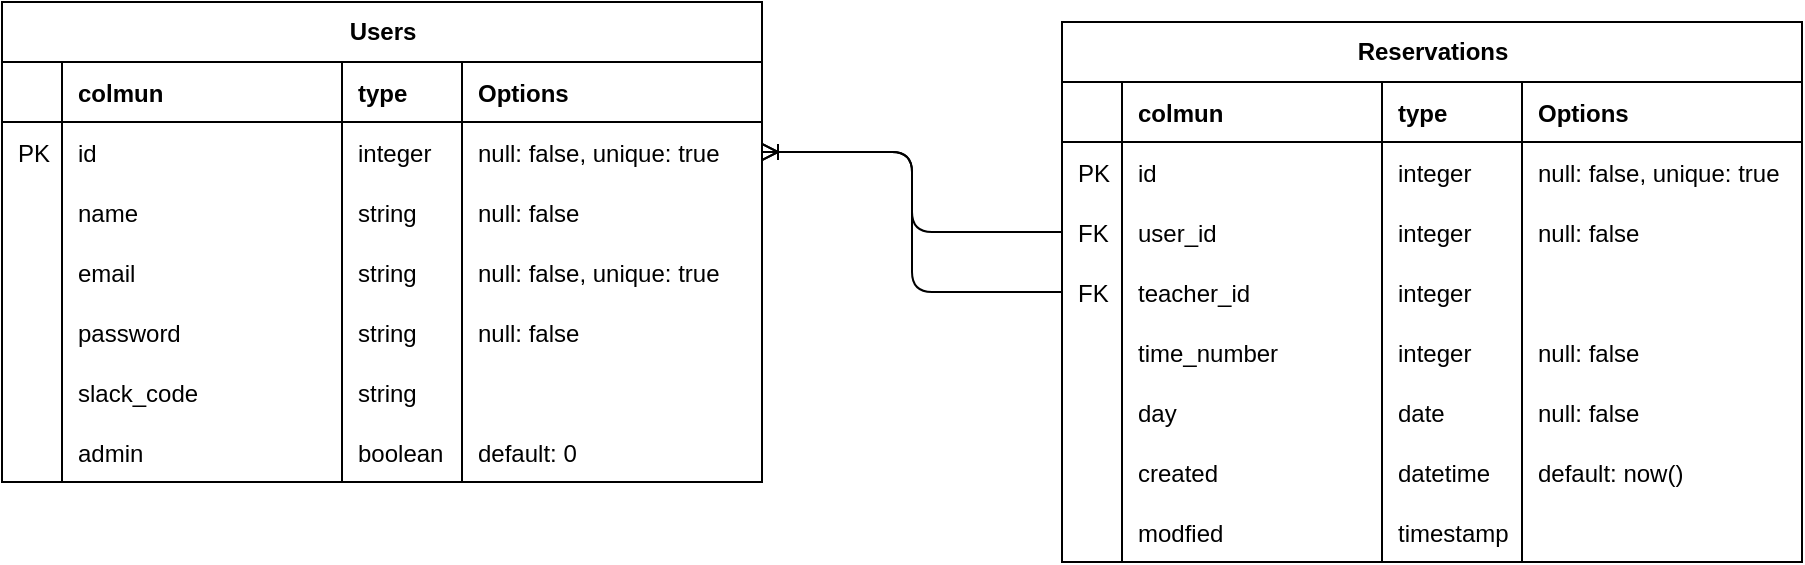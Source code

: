 <mxfile>
    <diagram id="R2lEEEUBdFMjLlhIrx00" name="Page-1">
        <mxGraphModel dx="653" dy="680" grid="1" gridSize="10" guides="1" tooltips="1" connect="1" arrows="1" fold="1" page="1" pageScale="1" pageWidth="1100" pageHeight="850" math="0" shadow="0" extFonts="Permanent Marker^https://fonts.googleapis.com/css?family=Permanent+Marker">
            <root>
                <mxCell id="0"/>
                <mxCell id="1" parent="0"/>
                <mxCell id="9zkHAo0U01--tT_nsvhs-4" value="Users" style="shape=table;startSize=30;container=1;collapsible=1;childLayout=tableLayout;fixedRows=1;rowLines=0;fontStyle=1;align=center;resizeLast=1;html=1;direction=east;" parent="1" vertex="1">
                    <mxGeometry x="120" y="30" width="380" height="240" as="geometry">
                        <mxRectangle x="380" y="440" width="60" height="30" as="alternateBounds"/>
                    </mxGeometry>
                </mxCell>
                <mxCell id="9zkHAo0U01--tT_nsvhs-8" value="" style="shape=partialRectangle;collapsible=0;dropTarget=0;pointerEvents=0;fillColor=none;top=0;left=0;bottom=1;right=0;points=[[0,0.5],[1,0.5]];portConstraint=eastwest;" parent="9zkHAo0U01--tT_nsvhs-4" vertex="1">
                    <mxGeometry y="30" width="380" height="30" as="geometry"/>
                </mxCell>
                <mxCell id="KC7AhWleOj4YjxLJDr-f-1" style="shape=partialRectangle;connectable=0;fillColor=none;top=0;left=0;bottom=0;right=0;align=left;spacingLeft=6;fontStyle=1;overflow=hidden;" parent="9zkHAo0U01--tT_nsvhs-8" vertex="1">
                    <mxGeometry width="30" height="30" as="geometry">
                        <mxRectangle width="30" height="30" as="alternateBounds"/>
                    </mxGeometry>
                </mxCell>
                <mxCell id="9zkHAo0U01--tT_nsvhs-39" value="colmun" style="shape=partialRectangle;connectable=0;fillColor=none;top=0;left=0;bottom=0;right=0;align=left;spacingLeft=6;fontStyle=1;overflow=hidden;" parent="9zkHAo0U01--tT_nsvhs-8" vertex="1">
                    <mxGeometry x="30" width="140" height="30" as="geometry">
                        <mxRectangle width="140" height="30" as="alternateBounds"/>
                    </mxGeometry>
                </mxCell>
                <mxCell id="9zkHAo0U01--tT_nsvhs-36" value="type" style="shape=partialRectangle;connectable=0;fillColor=none;top=0;left=0;bottom=0;right=0;align=left;spacingLeft=6;fontStyle=1;overflow=hidden;" parent="9zkHAo0U01--tT_nsvhs-8" vertex="1">
                    <mxGeometry x="170" width="60.0" height="30" as="geometry">
                        <mxRectangle width="60.0" height="30" as="alternateBounds"/>
                    </mxGeometry>
                </mxCell>
                <mxCell id="9zkHAo0U01--tT_nsvhs-10" value="Options" style="shape=partialRectangle;connectable=0;fillColor=none;top=0;left=0;bottom=0;right=0;align=left;spacingLeft=6;fontStyle=1;overflow=hidden;" parent="9zkHAo0U01--tT_nsvhs-8" vertex="1">
                    <mxGeometry x="230.0" width="150.0" height="30" as="geometry">
                        <mxRectangle width="150.0" height="30" as="alternateBounds"/>
                    </mxGeometry>
                </mxCell>
                <mxCell id="9zkHAo0U01--tT_nsvhs-11" value="" style="shape=partialRectangle;collapsible=0;dropTarget=0;pointerEvents=0;fillColor=none;top=0;left=0;bottom=0;right=0;points=[[0,0.5],[1,0.5]];portConstraint=eastwest;" parent="9zkHAo0U01--tT_nsvhs-4" vertex="1">
                    <mxGeometry y="60" width="380" height="30" as="geometry"/>
                </mxCell>
                <mxCell id="KC7AhWleOj4YjxLJDr-f-2" value="PK" style="shape=partialRectangle;connectable=0;fillColor=none;top=0;left=0;bottom=0;right=0;align=left;spacingLeft=6;overflow=hidden;" parent="9zkHAo0U01--tT_nsvhs-11" vertex="1">
                    <mxGeometry width="30" height="30" as="geometry">
                        <mxRectangle width="30" height="30" as="alternateBounds"/>
                    </mxGeometry>
                </mxCell>
                <mxCell id="9zkHAo0U01--tT_nsvhs-40" value="id" style="shape=partialRectangle;connectable=0;fillColor=none;top=0;left=0;bottom=0;right=0;align=left;spacingLeft=6;overflow=hidden;" parent="9zkHAo0U01--tT_nsvhs-11" vertex="1">
                    <mxGeometry x="30" width="140" height="30" as="geometry">
                        <mxRectangle width="140" height="30" as="alternateBounds"/>
                    </mxGeometry>
                </mxCell>
                <mxCell id="9zkHAo0U01--tT_nsvhs-37" value="integer" style="shape=partialRectangle;connectable=0;fillColor=none;top=0;left=0;bottom=0;right=0;align=left;spacingLeft=6;overflow=hidden;" parent="9zkHAo0U01--tT_nsvhs-11" vertex="1">
                    <mxGeometry x="170" width="60.0" height="30" as="geometry">
                        <mxRectangle width="60.0" height="30" as="alternateBounds"/>
                    </mxGeometry>
                </mxCell>
                <mxCell id="9zkHAo0U01--tT_nsvhs-13" value="null: false, unique: true" style="shape=partialRectangle;connectable=0;fillColor=none;top=0;left=0;bottom=0;right=0;align=left;spacingLeft=6;overflow=hidden;" parent="9zkHAo0U01--tT_nsvhs-11" vertex="1">
                    <mxGeometry x="230.0" width="150.0" height="30" as="geometry">
                        <mxRectangle width="150.0" height="30" as="alternateBounds"/>
                    </mxGeometry>
                </mxCell>
                <mxCell id="_vR3nj1laZdZThRFA7n--1" style="shape=partialRectangle;collapsible=0;dropTarget=0;pointerEvents=0;fillColor=none;top=0;left=0;bottom=0;right=0;points=[[0,0.5],[1,0.5]];portConstraint=eastwest;" parent="9zkHAo0U01--tT_nsvhs-4" vertex="1">
                    <mxGeometry y="90" width="380" height="30" as="geometry"/>
                </mxCell>
                <mxCell id="_vR3nj1laZdZThRFA7n--2" style="shape=partialRectangle;connectable=0;fillColor=none;top=0;left=0;bottom=0;right=0;align=left;spacingLeft=6;overflow=hidden;" parent="_vR3nj1laZdZThRFA7n--1" vertex="1">
                    <mxGeometry width="30" height="30" as="geometry">
                        <mxRectangle width="30" height="30" as="alternateBounds"/>
                    </mxGeometry>
                </mxCell>
                <mxCell id="_vR3nj1laZdZThRFA7n--3" value="name" style="shape=partialRectangle;connectable=0;fillColor=none;top=0;left=0;bottom=0;right=0;align=left;spacingLeft=6;overflow=hidden;" parent="_vR3nj1laZdZThRFA7n--1" vertex="1">
                    <mxGeometry x="30" width="140" height="30" as="geometry">
                        <mxRectangle width="140" height="30" as="alternateBounds"/>
                    </mxGeometry>
                </mxCell>
                <mxCell id="_vR3nj1laZdZThRFA7n--4" value="string" style="shape=partialRectangle;connectable=0;fillColor=none;top=0;left=0;bottom=0;right=0;align=left;spacingLeft=6;overflow=hidden;" parent="_vR3nj1laZdZThRFA7n--1" vertex="1">
                    <mxGeometry x="170" width="60.0" height="30" as="geometry">
                        <mxRectangle width="60.0" height="30" as="alternateBounds"/>
                    </mxGeometry>
                </mxCell>
                <mxCell id="_vR3nj1laZdZThRFA7n--5" value="null: false" style="shape=partialRectangle;connectable=0;fillColor=none;top=0;left=0;bottom=0;right=0;align=left;spacingLeft=6;overflow=hidden;" parent="_vR3nj1laZdZThRFA7n--1" vertex="1">
                    <mxGeometry x="230.0" width="150.0" height="30" as="geometry">
                        <mxRectangle width="150.0" height="30" as="alternateBounds"/>
                    </mxGeometry>
                </mxCell>
                <mxCell id="9zkHAo0U01--tT_nsvhs-42" style="shape=partialRectangle;collapsible=0;dropTarget=0;pointerEvents=0;fillColor=none;top=0;left=0;bottom=0;right=0;points=[[0,0.5],[1,0.5]];portConstraint=eastwest;" parent="9zkHAo0U01--tT_nsvhs-4" vertex="1">
                    <mxGeometry y="120" width="380" height="30" as="geometry"/>
                </mxCell>
                <mxCell id="KC7AhWleOj4YjxLJDr-f-4" style="shape=partialRectangle;connectable=0;fillColor=none;top=0;left=0;bottom=0;right=0;align=left;spacingLeft=6;overflow=hidden;" parent="9zkHAo0U01--tT_nsvhs-42" vertex="1">
                    <mxGeometry width="30" height="30" as="geometry">
                        <mxRectangle width="30" height="30" as="alternateBounds"/>
                    </mxGeometry>
                </mxCell>
                <mxCell id="9zkHAo0U01--tT_nsvhs-43" value="email" style="shape=partialRectangle;connectable=0;fillColor=none;top=0;left=0;bottom=0;right=0;align=left;spacingLeft=6;overflow=hidden;" parent="9zkHAo0U01--tT_nsvhs-42" vertex="1">
                    <mxGeometry x="30" width="140" height="30" as="geometry">
                        <mxRectangle width="140" height="30" as="alternateBounds"/>
                    </mxGeometry>
                </mxCell>
                <mxCell id="9zkHAo0U01--tT_nsvhs-44" value="string" style="shape=partialRectangle;connectable=0;fillColor=none;top=0;left=0;bottom=0;right=0;align=left;spacingLeft=6;overflow=hidden;" parent="9zkHAo0U01--tT_nsvhs-42" vertex="1">
                    <mxGeometry x="170" width="60.0" height="30" as="geometry">
                        <mxRectangle width="60.0" height="30" as="alternateBounds"/>
                    </mxGeometry>
                </mxCell>
                <mxCell id="9zkHAo0U01--tT_nsvhs-45" value="null: false, unique: true" style="shape=partialRectangle;connectable=0;fillColor=none;top=0;left=0;bottom=0;right=0;align=left;spacingLeft=6;overflow=hidden;" parent="9zkHAo0U01--tT_nsvhs-42" vertex="1">
                    <mxGeometry x="230.0" width="150.0" height="30" as="geometry">
                        <mxRectangle width="150.0" height="30" as="alternateBounds"/>
                    </mxGeometry>
                </mxCell>
                <mxCell id="zjjQds_pK1CLp4a7ONkw-80" style="shape=partialRectangle;collapsible=0;dropTarget=0;pointerEvents=0;fillColor=none;top=0;left=0;bottom=0;right=0;points=[[0,0.5],[1,0.5]];portConstraint=eastwest;" parent="9zkHAo0U01--tT_nsvhs-4" vertex="1">
                    <mxGeometry y="150" width="380" height="30" as="geometry"/>
                </mxCell>
                <mxCell id="zjjQds_pK1CLp4a7ONkw-81" style="shape=partialRectangle;connectable=0;fillColor=none;top=0;left=0;bottom=0;right=0;align=left;spacingLeft=6;overflow=hidden;" parent="zjjQds_pK1CLp4a7ONkw-80" vertex="1">
                    <mxGeometry width="30" height="30" as="geometry">
                        <mxRectangle width="30" height="30" as="alternateBounds"/>
                    </mxGeometry>
                </mxCell>
                <mxCell id="zjjQds_pK1CLp4a7ONkw-82" value="password" style="shape=partialRectangle;connectable=0;fillColor=none;top=0;left=0;bottom=0;right=0;align=left;spacingLeft=6;overflow=hidden;" parent="zjjQds_pK1CLp4a7ONkw-80" vertex="1">
                    <mxGeometry x="30" width="140" height="30" as="geometry">
                        <mxRectangle width="140" height="30" as="alternateBounds"/>
                    </mxGeometry>
                </mxCell>
                <mxCell id="zjjQds_pK1CLp4a7ONkw-83" value="string" style="shape=partialRectangle;connectable=0;fillColor=none;top=0;left=0;bottom=0;right=0;align=left;spacingLeft=6;overflow=hidden;" parent="zjjQds_pK1CLp4a7ONkw-80" vertex="1">
                    <mxGeometry x="170" width="60.0" height="30" as="geometry">
                        <mxRectangle width="60.0" height="30" as="alternateBounds"/>
                    </mxGeometry>
                </mxCell>
                <mxCell id="zjjQds_pK1CLp4a7ONkw-84" value="null: false" style="shape=partialRectangle;connectable=0;fillColor=none;top=0;left=0;bottom=0;right=0;align=left;spacingLeft=6;overflow=hidden;" parent="zjjQds_pK1CLp4a7ONkw-80" vertex="1">
                    <mxGeometry x="230.0" width="150.0" height="30" as="geometry">
                        <mxRectangle width="150.0" height="30" as="alternateBounds"/>
                    </mxGeometry>
                </mxCell>
                <mxCell id="9zkHAo0U01--tT_nsvhs-207" style="shape=partialRectangle;collapsible=0;dropTarget=0;pointerEvents=0;fillColor=none;top=0;left=0;bottom=0;right=0;points=[[0,0.5],[1,0.5]];portConstraint=eastwest;" parent="9zkHAo0U01--tT_nsvhs-4" vertex="1">
                    <mxGeometry y="180" width="380" height="30" as="geometry"/>
                </mxCell>
                <mxCell id="KC7AhWleOj4YjxLJDr-f-7" style="shape=partialRectangle;connectable=0;fillColor=none;top=0;left=0;bottom=0;right=0;align=left;spacingLeft=6;overflow=hidden;" parent="9zkHAo0U01--tT_nsvhs-207" vertex="1">
                    <mxGeometry width="30" height="30" as="geometry">
                        <mxRectangle width="30" height="30" as="alternateBounds"/>
                    </mxGeometry>
                </mxCell>
                <mxCell id="9zkHAo0U01--tT_nsvhs-208" value="slack_code" style="shape=partialRectangle;connectable=0;fillColor=none;top=0;left=0;bottom=0;right=0;align=left;spacingLeft=6;overflow=hidden;" parent="9zkHAo0U01--tT_nsvhs-207" vertex="1">
                    <mxGeometry x="30" width="140" height="30" as="geometry">
                        <mxRectangle width="140" height="30" as="alternateBounds"/>
                    </mxGeometry>
                </mxCell>
                <mxCell id="9zkHAo0U01--tT_nsvhs-209" value="string" style="shape=partialRectangle;connectable=0;fillColor=none;top=0;left=0;bottom=0;right=0;align=left;spacingLeft=6;overflow=hidden;" parent="9zkHAo0U01--tT_nsvhs-207" vertex="1">
                    <mxGeometry x="170" width="60.0" height="30" as="geometry">
                        <mxRectangle width="60.0" height="30" as="alternateBounds"/>
                    </mxGeometry>
                </mxCell>
                <mxCell id="9zkHAo0U01--tT_nsvhs-210" value="" style="shape=partialRectangle;connectable=0;fillColor=none;top=0;left=0;bottom=0;right=0;align=left;spacingLeft=6;overflow=hidden;" parent="9zkHAo0U01--tT_nsvhs-207" vertex="1">
                    <mxGeometry x="230.0" width="150.0" height="30" as="geometry">
                        <mxRectangle width="150.0" height="30" as="alternateBounds"/>
                    </mxGeometry>
                </mxCell>
                <mxCell id="iSFHr6bcERjbWos21N-J-1" style="shape=partialRectangle;collapsible=0;dropTarget=0;pointerEvents=0;fillColor=none;top=0;left=0;bottom=0;right=0;points=[[0,0.5],[1,0.5]];portConstraint=eastwest;" parent="9zkHAo0U01--tT_nsvhs-4" vertex="1">
                    <mxGeometry y="210" width="380" height="30" as="geometry"/>
                </mxCell>
                <mxCell id="KC7AhWleOj4YjxLJDr-f-8" style="shape=partialRectangle;connectable=0;fillColor=none;top=0;left=0;bottom=0;right=0;align=left;spacingLeft=6;overflow=hidden;" parent="iSFHr6bcERjbWos21N-J-1" vertex="1">
                    <mxGeometry width="30" height="30" as="geometry">
                        <mxRectangle width="30" height="30" as="alternateBounds"/>
                    </mxGeometry>
                </mxCell>
                <mxCell id="iSFHr6bcERjbWos21N-J-2" value="admin" style="shape=partialRectangle;connectable=0;fillColor=none;top=0;left=0;bottom=0;right=0;align=left;spacingLeft=6;overflow=hidden;" parent="iSFHr6bcERjbWos21N-J-1" vertex="1">
                    <mxGeometry x="30" width="140" height="30" as="geometry">
                        <mxRectangle width="140" height="30" as="alternateBounds"/>
                    </mxGeometry>
                </mxCell>
                <mxCell id="iSFHr6bcERjbWos21N-J-3" value="boolean" style="shape=partialRectangle;connectable=0;fillColor=none;top=0;left=0;bottom=0;right=0;align=left;spacingLeft=6;overflow=hidden;" parent="iSFHr6bcERjbWos21N-J-1" vertex="1">
                    <mxGeometry x="170" width="60.0" height="30" as="geometry">
                        <mxRectangle width="60.0" height="30" as="alternateBounds"/>
                    </mxGeometry>
                </mxCell>
                <mxCell id="iSFHr6bcERjbWos21N-J-4" value="default: 0" style="shape=partialRectangle;connectable=0;fillColor=none;top=0;left=0;bottom=0;right=0;align=left;spacingLeft=6;overflow=hidden;" parent="iSFHr6bcERjbWos21N-J-1" vertex="1">
                    <mxGeometry x="230.0" width="150.0" height="30" as="geometry">
                        <mxRectangle width="150.0" height="30" as="alternateBounds"/>
                    </mxGeometry>
                </mxCell>
                <mxCell id="9zkHAo0U01--tT_nsvhs-114" value="Reservation&lt;span style=&quot;background-color: initial;&quot;&gt;s&lt;/span&gt;" style="shape=table;startSize=30;container=1;collapsible=1;childLayout=tableLayout;fixedRows=1;rowLines=0;fontStyle=1;align=center;resizeLast=1;html=1;direction=east;" parent="1" vertex="1">
                    <mxGeometry x="650" y="40" width="370" height="270" as="geometry">
                        <mxRectangle x="380" y="440" width="60" height="30" as="alternateBounds"/>
                    </mxGeometry>
                </mxCell>
                <mxCell id="9zkHAo0U01--tT_nsvhs-115" value="" style="shape=partialRectangle;collapsible=0;dropTarget=0;pointerEvents=0;fillColor=none;top=0;left=0;bottom=1;right=0;points=[[0,0.5],[1,0.5]];portConstraint=eastwest;" parent="9zkHAo0U01--tT_nsvhs-114" vertex="1">
                    <mxGeometry y="30" width="370" height="30" as="geometry"/>
                </mxCell>
                <mxCell id="KC7AhWleOj4YjxLJDr-f-12" style="shape=partialRectangle;connectable=0;fillColor=none;top=0;left=0;bottom=0;right=0;align=left;spacingLeft=6;fontStyle=1;overflow=hidden;" parent="9zkHAo0U01--tT_nsvhs-115" vertex="1">
                    <mxGeometry width="30" height="30" as="geometry">
                        <mxRectangle width="30" height="30" as="alternateBounds"/>
                    </mxGeometry>
                </mxCell>
                <mxCell id="9zkHAo0U01--tT_nsvhs-116" value="colmun" style="shape=partialRectangle;connectable=0;fillColor=none;top=0;left=0;bottom=0;right=0;align=left;spacingLeft=6;fontStyle=1;overflow=hidden;" parent="9zkHAo0U01--tT_nsvhs-115" vertex="1">
                    <mxGeometry x="30" width="130" height="30" as="geometry">
                        <mxRectangle width="130" height="30" as="alternateBounds"/>
                    </mxGeometry>
                </mxCell>
                <mxCell id="9zkHAo0U01--tT_nsvhs-117" value="type" style="shape=partialRectangle;connectable=0;fillColor=none;top=0;left=0;bottom=0;right=0;align=left;spacingLeft=6;fontStyle=1;overflow=hidden;" parent="9zkHAo0U01--tT_nsvhs-115" vertex="1">
                    <mxGeometry x="160" width="70" height="30" as="geometry">
                        <mxRectangle width="70" height="30" as="alternateBounds"/>
                    </mxGeometry>
                </mxCell>
                <mxCell id="9zkHAo0U01--tT_nsvhs-118" value="Options" style="shape=partialRectangle;connectable=0;fillColor=none;top=0;left=0;bottom=0;right=0;align=left;spacingLeft=6;fontStyle=1;overflow=hidden;" parent="9zkHAo0U01--tT_nsvhs-115" vertex="1">
                    <mxGeometry x="230" width="140" height="30" as="geometry">
                        <mxRectangle width="140" height="30" as="alternateBounds"/>
                    </mxGeometry>
                </mxCell>
                <mxCell id="9zkHAo0U01--tT_nsvhs-119" value="" style="shape=partialRectangle;collapsible=0;dropTarget=0;pointerEvents=0;fillColor=none;top=0;left=0;bottom=0;right=0;points=[[0,0.5],[1,0.5]];portConstraint=eastwest;" parent="9zkHAo0U01--tT_nsvhs-114" vertex="1">
                    <mxGeometry y="60" width="370" height="30" as="geometry"/>
                </mxCell>
                <mxCell id="KC7AhWleOj4YjxLJDr-f-13" value="PK" style="shape=partialRectangle;connectable=0;fillColor=none;top=0;left=0;bottom=0;right=0;align=left;spacingLeft=6;overflow=hidden;" parent="9zkHAo0U01--tT_nsvhs-119" vertex="1">
                    <mxGeometry width="30" height="30" as="geometry">
                        <mxRectangle width="30" height="30" as="alternateBounds"/>
                    </mxGeometry>
                </mxCell>
                <mxCell id="9zkHAo0U01--tT_nsvhs-120" value="id" style="shape=partialRectangle;connectable=0;fillColor=none;top=0;left=0;bottom=0;right=0;align=left;spacingLeft=6;overflow=hidden;" parent="9zkHAo0U01--tT_nsvhs-119" vertex="1">
                    <mxGeometry x="30" width="130" height="30" as="geometry">
                        <mxRectangle width="130" height="30" as="alternateBounds"/>
                    </mxGeometry>
                </mxCell>
                <mxCell id="9zkHAo0U01--tT_nsvhs-121" value="integer" style="shape=partialRectangle;connectable=0;fillColor=none;top=0;left=0;bottom=0;right=0;align=left;spacingLeft=6;overflow=hidden;" parent="9zkHAo0U01--tT_nsvhs-119" vertex="1">
                    <mxGeometry x="160" width="70" height="30" as="geometry">
                        <mxRectangle width="70" height="30" as="alternateBounds"/>
                    </mxGeometry>
                </mxCell>
                <mxCell id="9zkHAo0U01--tT_nsvhs-122" value="null: false, unique: true" style="shape=partialRectangle;connectable=0;fillColor=none;top=0;left=0;bottom=0;right=0;align=left;spacingLeft=6;overflow=hidden;" parent="9zkHAo0U01--tT_nsvhs-119" vertex="1">
                    <mxGeometry x="230" width="140" height="30" as="geometry">
                        <mxRectangle width="140" height="30" as="alternateBounds"/>
                    </mxGeometry>
                </mxCell>
                <mxCell id="9zkHAo0U01--tT_nsvhs-123" value="" style="shape=partialRectangle;collapsible=0;dropTarget=0;pointerEvents=0;fillColor=none;top=0;left=0;bottom=0;right=0;points=[[0,0.5],[1,0.5]];portConstraint=eastwest;" parent="9zkHAo0U01--tT_nsvhs-114" vertex="1">
                    <mxGeometry y="90" width="370" height="30" as="geometry"/>
                </mxCell>
                <mxCell id="KC7AhWleOj4YjxLJDr-f-14" value="FK" style="shape=partialRectangle;connectable=0;fillColor=none;top=0;left=0;bottom=0;right=0;align=left;spacingLeft=6;overflow=hidden;" parent="9zkHAo0U01--tT_nsvhs-123" vertex="1">
                    <mxGeometry width="30" height="30" as="geometry">
                        <mxRectangle width="30" height="30" as="alternateBounds"/>
                    </mxGeometry>
                </mxCell>
                <mxCell id="9zkHAo0U01--tT_nsvhs-124" value="user_id" style="shape=partialRectangle;connectable=0;fillColor=none;top=0;left=0;bottom=0;right=0;align=left;spacingLeft=6;overflow=hidden;" parent="9zkHAo0U01--tT_nsvhs-123" vertex="1">
                    <mxGeometry x="30" width="130" height="30" as="geometry">
                        <mxRectangle width="130" height="30" as="alternateBounds"/>
                    </mxGeometry>
                </mxCell>
                <mxCell id="9zkHAo0U01--tT_nsvhs-125" value="integer" style="shape=partialRectangle;connectable=0;fillColor=none;top=0;left=0;bottom=0;right=0;align=left;spacingLeft=6;overflow=hidden;" parent="9zkHAo0U01--tT_nsvhs-123" vertex="1">
                    <mxGeometry x="160" width="70" height="30" as="geometry">
                        <mxRectangle width="70" height="30" as="alternateBounds"/>
                    </mxGeometry>
                </mxCell>
                <mxCell id="9zkHAo0U01--tT_nsvhs-126" value="null: false" style="shape=partialRectangle;connectable=0;fillColor=none;top=0;left=0;bottom=0;right=0;align=left;spacingLeft=6;overflow=hidden;" parent="9zkHAo0U01--tT_nsvhs-123" vertex="1">
                    <mxGeometry x="230" width="140" height="30" as="geometry">
                        <mxRectangle width="140" height="30" as="alternateBounds"/>
                    </mxGeometry>
                </mxCell>
                <mxCell id="9zkHAo0U01--tT_nsvhs-127" style="shape=partialRectangle;collapsible=0;dropTarget=0;pointerEvents=0;fillColor=none;top=0;left=0;bottom=0;right=0;points=[[0,0.5],[1,0.5]];portConstraint=eastwest;" parent="9zkHAo0U01--tT_nsvhs-114" vertex="1">
                    <mxGeometry y="120" width="370" height="30" as="geometry"/>
                </mxCell>
                <mxCell id="KC7AhWleOj4YjxLJDr-f-15" value="FK" style="shape=partialRectangle;connectable=0;fillColor=none;top=0;left=0;bottom=0;right=0;align=left;spacingLeft=6;overflow=hidden;" parent="9zkHAo0U01--tT_nsvhs-127" vertex="1">
                    <mxGeometry width="30" height="30" as="geometry">
                        <mxRectangle width="30" height="30" as="alternateBounds"/>
                    </mxGeometry>
                </mxCell>
                <mxCell id="9zkHAo0U01--tT_nsvhs-128" value="teacher_id" style="shape=partialRectangle;connectable=0;fillColor=none;top=0;left=0;bottom=0;right=0;align=left;spacingLeft=6;overflow=hidden;" parent="9zkHAo0U01--tT_nsvhs-127" vertex="1">
                    <mxGeometry x="30" width="130" height="30" as="geometry">
                        <mxRectangle width="130" height="30" as="alternateBounds"/>
                    </mxGeometry>
                </mxCell>
                <mxCell id="9zkHAo0U01--tT_nsvhs-129" value="integer" style="shape=partialRectangle;connectable=0;fillColor=none;top=0;left=0;bottom=0;right=0;align=left;spacingLeft=6;overflow=hidden;" parent="9zkHAo0U01--tT_nsvhs-127" vertex="1">
                    <mxGeometry x="160" width="70" height="30" as="geometry">
                        <mxRectangle width="70" height="30" as="alternateBounds"/>
                    </mxGeometry>
                </mxCell>
                <mxCell id="9zkHAo0U01--tT_nsvhs-130" value="" style="shape=partialRectangle;connectable=0;fillColor=none;top=0;left=0;bottom=0;right=0;align=left;spacingLeft=6;overflow=hidden;" parent="9zkHAo0U01--tT_nsvhs-127" vertex="1">
                    <mxGeometry x="230" width="140" height="30" as="geometry">
                        <mxRectangle width="140" height="30" as="alternateBounds"/>
                    </mxGeometry>
                </mxCell>
                <mxCell id="_vR3nj1laZdZThRFA7n--28" style="shape=partialRectangle;collapsible=0;dropTarget=0;pointerEvents=0;fillColor=none;top=0;left=0;bottom=0;right=0;points=[[0,0.5],[1,0.5]];portConstraint=eastwest;" parent="9zkHAo0U01--tT_nsvhs-114" vertex="1">
                    <mxGeometry y="150" width="370" height="30" as="geometry"/>
                </mxCell>
                <mxCell id="_vR3nj1laZdZThRFA7n--29" value="" style="shape=partialRectangle;connectable=0;fillColor=none;top=0;left=0;bottom=0;right=0;align=left;spacingLeft=6;overflow=hidden;" parent="_vR3nj1laZdZThRFA7n--28" vertex="1">
                    <mxGeometry width="30" height="30" as="geometry">
                        <mxRectangle width="30" height="30" as="alternateBounds"/>
                    </mxGeometry>
                </mxCell>
                <mxCell id="_vR3nj1laZdZThRFA7n--30" value="time_number" style="shape=partialRectangle;connectable=0;fillColor=none;top=0;left=0;bottom=0;right=0;align=left;spacingLeft=6;overflow=hidden;" parent="_vR3nj1laZdZThRFA7n--28" vertex="1">
                    <mxGeometry x="30" width="130" height="30" as="geometry">
                        <mxRectangle width="130" height="30" as="alternateBounds"/>
                    </mxGeometry>
                </mxCell>
                <mxCell id="_vR3nj1laZdZThRFA7n--31" value="integer" style="shape=partialRectangle;connectable=0;fillColor=none;top=0;left=0;bottom=0;right=0;align=left;spacingLeft=6;overflow=hidden;" parent="_vR3nj1laZdZThRFA7n--28" vertex="1">
                    <mxGeometry x="160" width="70" height="30" as="geometry">
                        <mxRectangle width="70" height="30" as="alternateBounds"/>
                    </mxGeometry>
                </mxCell>
                <mxCell id="_vR3nj1laZdZThRFA7n--32" value="null: false" style="shape=partialRectangle;connectable=0;fillColor=none;top=0;left=0;bottom=0;right=0;align=left;spacingLeft=6;overflow=hidden;" parent="_vR3nj1laZdZThRFA7n--28" vertex="1">
                    <mxGeometry x="230" width="140" height="30" as="geometry">
                        <mxRectangle width="140" height="30" as="alternateBounds"/>
                    </mxGeometry>
                </mxCell>
                <mxCell id="_vR3nj1laZdZThRFA7n--33" style="shape=partialRectangle;collapsible=0;dropTarget=0;pointerEvents=0;fillColor=none;top=0;left=0;bottom=0;right=0;points=[[0,0.5],[1,0.5]];portConstraint=eastwest;" parent="9zkHAo0U01--tT_nsvhs-114" vertex="1">
                    <mxGeometry y="180" width="370" height="30" as="geometry"/>
                </mxCell>
                <mxCell id="_vR3nj1laZdZThRFA7n--34" value="" style="shape=partialRectangle;connectable=0;fillColor=none;top=0;left=0;bottom=0;right=0;align=left;spacingLeft=6;overflow=hidden;" parent="_vR3nj1laZdZThRFA7n--33" vertex="1">
                    <mxGeometry width="30" height="30" as="geometry">
                        <mxRectangle width="30" height="30" as="alternateBounds"/>
                    </mxGeometry>
                </mxCell>
                <mxCell id="_vR3nj1laZdZThRFA7n--35" value="day" style="shape=partialRectangle;connectable=0;fillColor=none;top=0;left=0;bottom=0;right=0;align=left;spacingLeft=6;overflow=hidden;" parent="_vR3nj1laZdZThRFA7n--33" vertex="1">
                    <mxGeometry x="30" width="130" height="30" as="geometry">
                        <mxRectangle width="130" height="30" as="alternateBounds"/>
                    </mxGeometry>
                </mxCell>
                <mxCell id="_vR3nj1laZdZThRFA7n--36" value="date" style="shape=partialRectangle;connectable=0;fillColor=none;top=0;left=0;bottom=0;right=0;align=left;spacingLeft=6;overflow=hidden;" parent="_vR3nj1laZdZThRFA7n--33" vertex="1">
                    <mxGeometry x="160" width="70" height="30" as="geometry">
                        <mxRectangle width="70" height="30" as="alternateBounds"/>
                    </mxGeometry>
                </mxCell>
                <mxCell id="_vR3nj1laZdZThRFA7n--37" value="null: false" style="shape=partialRectangle;connectable=0;fillColor=none;top=0;left=0;bottom=0;right=0;align=left;spacingLeft=6;overflow=hidden;" parent="_vR3nj1laZdZThRFA7n--33" vertex="1">
                    <mxGeometry x="230" width="140" height="30" as="geometry">
                        <mxRectangle width="140" height="30" as="alternateBounds"/>
                    </mxGeometry>
                </mxCell>
                <mxCell id="_vR3nj1laZdZThRFA7n--69" style="shape=partialRectangle;collapsible=0;dropTarget=0;pointerEvents=0;fillColor=none;top=0;left=0;bottom=0;right=0;points=[[0,0.5],[1,0.5]];portConstraint=eastwest;" parent="9zkHAo0U01--tT_nsvhs-114" vertex="1">
                    <mxGeometry y="210" width="370" height="30" as="geometry"/>
                </mxCell>
                <mxCell id="_vR3nj1laZdZThRFA7n--70" value="" style="shape=partialRectangle;connectable=0;fillColor=none;top=0;left=0;bottom=0;right=0;align=left;spacingLeft=6;overflow=hidden;" parent="_vR3nj1laZdZThRFA7n--69" vertex="1">
                    <mxGeometry width="30" height="30" as="geometry">
                        <mxRectangle width="30" height="30" as="alternateBounds"/>
                    </mxGeometry>
                </mxCell>
                <mxCell id="_vR3nj1laZdZThRFA7n--71" value="created" style="shape=partialRectangle;connectable=0;fillColor=none;top=0;left=0;bottom=0;right=0;align=left;spacingLeft=6;overflow=hidden;" parent="_vR3nj1laZdZThRFA7n--69" vertex="1">
                    <mxGeometry x="30" width="130" height="30" as="geometry">
                        <mxRectangle width="130" height="30" as="alternateBounds"/>
                    </mxGeometry>
                </mxCell>
                <mxCell id="_vR3nj1laZdZThRFA7n--72" value="datetime" style="shape=partialRectangle;connectable=0;fillColor=none;top=0;left=0;bottom=0;right=0;align=left;spacingLeft=6;overflow=hidden;" parent="_vR3nj1laZdZThRFA7n--69" vertex="1">
                    <mxGeometry x="160" width="70" height="30" as="geometry">
                        <mxRectangle width="70" height="30" as="alternateBounds"/>
                    </mxGeometry>
                </mxCell>
                <mxCell id="_vR3nj1laZdZThRFA7n--73" value="default: now()" style="shape=partialRectangle;connectable=0;fillColor=none;top=0;left=0;bottom=0;right=0;align=left;spacingLeft=6;overflow=hidden;" parent="_vR3nj1laZdZThRFA7n--69" vertex="1">
                    <mxGeometry x="230" width="140" height="30" as="geometry">
                        <mxRectangle width="140" height="30" as="alternateBounds"/>
                    </mxGeometry>
                </mxCell>
                <mxCell id="_vR3nj1laZdZThRFA7n--74" style="shape=partialRectangle;collapsible=0;dropTarget=0;pointerEvents=0;fillColor=none;top=0;left=0;bottom=0;right=0;points=[[0,0.5],[1,0.5]];portConstraint=eastwest;" parent="9zkHAo0U01--tT_nsvhs-114" vertex="1">
                    <mxGeometry y="240" width="370" height="30" as="geometry"/>
                </mxCell>
                <mxCell id="_vR3nj1laZdZThRFA7n--75" value="" style="shape=partialRectangle;connectable=0;fillColor=none;top=0;left=0;bottom=0;right=0;align=left;spacingLeft=6;overflow=hidden;" parent="_vR3nj1laZdZThRFA7n--74" vertex="1">
                    <mxGeometry width="30" height="30" as="geometry">
                        <mxRectangle width="30" height="30" as="alternateBounds"/>
                    </mxGeometry>
                </mxCell>
                <mxCell id="_vR3nj1laZdZThRFA7n--76" value="modfied" style="shape=partialRectangle;connectable=0;fillColor=none;top=0;left=0;bottom=0;right=0;align=left;spacingLeft=6;overflow=hidden;" parent="_vR3nj1laZdZThRFA7n--74" vertex="1">
                    <mxGeometry x="30" width="130" height="30" as="geometry">
                        <mxRectangle width="130" height="30" as="alternateBounds"/>
                    </mxGeometry>
                </mxCell>
                <mxCell id="_vR3nj1laZdZThRFA7n--77" value="timestamp" style="shape=partialRectangle;connectable=0;fillColor=none;top=0;left=0;bottom=0;right=0;align=left;spacingLeft=6;overflow=hidden;" parent="_vR3nj1laZdZThRFA7n--74" vertex="1">
                    <mxGeometry x="160" width="70" height="30" as="geometry">
                        <mxRectangle width="70" height="30" as="alternateBounds"/>
                    </mxGeometry>
                </mxCell>
                <mxCell id="_vR3nj1laZdZThRFA7n--78" value="" style="shape=partialRectangle;connectable=0;fillColor=none;top=0;left=0;bottom=0;right=0;align=left;spacingLeft=6;overflow=hidden;" parent="_vR3nj1laZdZThRFA7n--74" vertex="1">
                    <mxGeometry x="230" width="140" height="30" as="geometry">
                        <mxRectangle width="140" height="30" as="alternateBounds"/>
                    </mxGeometry>
                </mxCell>
                <mxCell id="mSa8Em2BACnRnfBzz1B8-144" value="" style="edgeStyle=orthogonalEdgeStyle;fontSize=12;html=1;endArrow=ERoneToMany;exitX=0;exitY=0.5;exitDx=0;exitDy=0;entryX=1;entryY=0.5;entryDx=0;entryDy=0;" parent="1" source="9zkHAo0U01--tT_nsvhs-123" target="9zkHAo0U01--tT_nsvhs-11" edge="1">
                    <mxGeometry width="100" height="100" relative="1" as="geometry">
                        <mxPoint x="409.56" y="360.48" as="sourcePoint"/>
                        <mxPoint x="770" y="710" as="targetPoint"/>
                    </mxGeometry>
                </mxCell>
                <mxCell id="_vR3nj1laZdZThRFA7n--6" value="" style="edgeStyle=orthogonalEdgeStyle;fontSize=12;html=1;endArrow=ERoneToMany;exitX=0;exitY=0.5;exitDx=0;exitDy=0;entryX=1;entryY=0.5;entryDx=0;entryDy=0;" parent="1" source="9zkHAo0U01--tT_nsvhs-127" target="9zkHAo0U01--tT_nsvhs-11" edge="1">
                    <mxGeometry width="100" height="100" relative="1" as="geometry">
                        <mxPoint x="660" y="175" as="sourcePoint"/>
                        <mxPoint x="510" y="115" as="targetPoint"/>
                    </mxGeometry>
                </mxCell>
            </root>
        </mxGraphModel>
    </diagram>
</mxfile>

